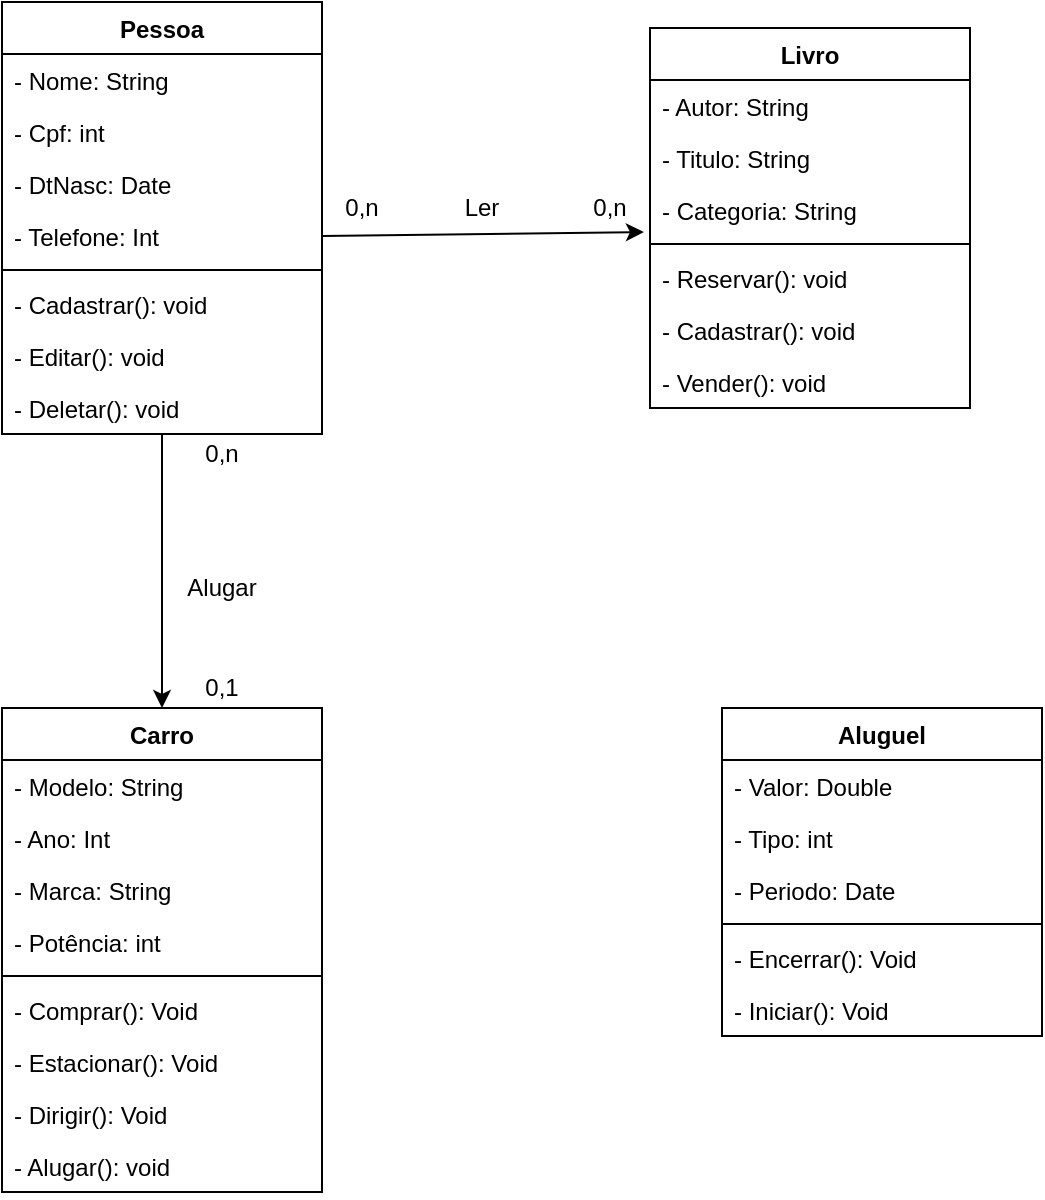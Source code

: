 <mxfile version="13.9.9" type="device"><diagram id="-wnYImMgx_IayTzBwSJR" name="Página-1"><mxGraphModel dx="1086" dy="806" grid="1" gridSize="10" guides="1" tooltips="1" connect="1" arrows="1" fold="1" page="1" pageScale="1" pageWidth="827" pageHeight="1169" math="0" shadow="0"><root><mxCell id="0"/><mxCell id="1" parent="0"/><mxCell id="Uyb75inGLvSeB5o-w7Fu-11" value="Pessoa" style="swimlane;fontStyle=1;align=center;verticalAlign=top;childLayout=stackLayout;horizontal=1;startSize=26;horizontalStack=0;resizeParent=1;resizeParentMax=0;resizeLast=0;collapsible=1;marginBottom=0;" vertex="1" parent="1"><mxGeometry x="90" y="177" width="160" height="216" as="geometry"/></mxCell><mxCell id="Uyb75inGLvSeB5o-w7Fu-2" value="- Nome: String&#10;" style="text;strokeColor=none;fillColor=none;align=left;verticalAlign=top;spacingLeft=4;spacingRight=4;overflow=hidden;rotatable=0;points=[[0,0.5],[1,0.5]];portConstraint=eastwest;" vertex="1" parent="Uyb75inGLvSeB5o-w7Fu-11"><mxGeometry y="26" width="160" height="26" as="geometry"/></mxCell><mxCell id="Uyb75inGLvSeB5o-w7Fu-3" value="- Cpf: int" style="text;strokeColor=none;fillColor=none;align=left;verticalAlign=top;spacingLeft=4;spacingRight=4;overflow=hidden;rotatable=0;points=[[0,0.5],[1,0.5]];portConstraint=eastwest;" vertex="1" parent="Uyb75inGLvSeB5o-w7Fu-11"><mxGeometry y="52" width="160" height="26" as="geometry"/></mxCell><mxCell id="Uyb75inGLvSeB5o-w7Fu-10" value="- DtNasc: Date" style="text;strokeColor=none;fillColor=none;align=left;verticalAlign=top;spacingLeft=4;spacingRight=4;overflow=hidden;rotatable=0;points=[[0,0.5],[1,0.5]];portConstraint=eastwest;" vertex="1" parent="Uyb75inGLvSeB5o-w7Fu-11"><mxGeometry y="78" width="160" height="26" as="geometry"/></mxCell><mxCell id="Uyb75inGLvSeB5o-w7Fu-4" value="- Telefone: Int" style="text;strokeColor=none;fillColor=none;align=left;verticalAlign=top;spacingLeft=4;spacingRight=4;overflow=hidden;rotatable=0;points=[[0,0.5],[1,0.5]];portConstraint=eastwest;" vertex="1" parent="Uyb75inGLvSeB5o-w7Fu-11"><mxGeometry y="104" width="160" height="26" as="geometry"/></mxCell><mxCell id="Uyb75inGLvSeB5o-w7Fu-13" value="" style="line;strokeWidth=1;fillColor=none;align=left;verticalAlign=middle;spacingTop=-1;spacingLeft=3;spacingRight=3;rotatable=0;labelPosition=right;points=[];portConstraint=eastwest;" vertex="1" parent="Uyb75inGLvSeB5o-w7Fu-11"><mxGeometry y="130" width="160" height="8" as="geometry"/></mxCell><mxCell id="Uyb75inGLvSeB5o-w7Fu-14" value="- Cadastrar(): void" style="text;strokeColor=none;fillColor=none;align=left;verticalAlign=top;spacingLeft=4;spacingRight=4;overflow=hidden;rotatable=0;points=[[0,0.5],[1,0.5]];portConstraint=eastwest;" vertex="1" parent="Uyb75inGLvSeB5o-w7Fu-11"><mxGeometry y="138" width="160" height="26" as="geometry"/></mxCell><mxCell id="Uyb75inGLvSeB5o-w7Fu-16" value="- Editar(): void" style="text;strokeColor=none;fillColor=none;align=left;verticalAlign=top;spacingLeft=4;spacingRight=4;overflow=hidden;rotatable=0;points=[[0,0.5],[1,0.5]];portConstraint=eastwest;" vertex="1" parent="Uyb75inGLvSeB5o-w7Fu-11"><mxGeometry y="164" width="160" height="26" as="geometry"/></mxCell><mxCell id="Uyb75inGLvSeB5o-w7Fu-17" value="- Deletar(): void" style="text;strokeColor=none;fillColor=none;align=left;verticalAlign=top;spacingLeft=4;spacingRight=4;overflow=hidden;rotatable=0;points=[[0,0.5],[1,0.5]];portConstraint=eastwest;" vertex="1" parent="Uyb75inGLvSeB5o-w7Fu-11"><mxGeometry y="190" width="160" height="26" as="geometry"/></mxCell><mxCell id="Uyb75inGLvSeB5o-w7Fu-19" value="Livro" style="swimlane;fontStyle=1;align=center;verticalAlign=top;childLayout=stackLayout;horizontal=1;startSize=26;horizontalStack=0;resizeParent=1;resizeParentMax=0;resizeLast=0;collapsible=1;marginBottom=0;" vertex="1" parent="1"><mxGeometry x="414" y="190" width="160" height="190" as="geometry"/></mxCell><mxCell id="Uyb75inGLvSeB5o-w7Fu-20" value="- Autor: String" style="text;strokeColor=none;fillColor=none;align=left;verticalAlign=top;spacingLeft=4;spacingRight=4;overflow=hidden;rotatable=0;points=[[0,0.5],[1,0.5]];portConstraint=eastwest;" vertex="1" parent="Uyb75inGLvSeB5o-w7Fu-19"><mxGeometry y="26" width="160" height="26" as="geometry"/></mxCell><mxCell id="Uyb75inGLvSeB5o-w7Fu-21" value="- Titulo: String" style="text;strokeColor=none;fillColor=none;align=left;verticalAlign=top;spacingLeft=4;spacingRight=4;overflow=hidden;rotatable=0;points=[[0,0.5],[1,0.5]];portConstraint=eastwest;" vertex="1" parent="Uyb75inGLvSeB5o-w7Fu-19"><mxGeometry y="52" width="160" height="26" as="geometry"/></mxCell><mxCell id="Uyb75inGLvSeB5o-w7Fu-22" value="- Categoria: String" style="text;strokeColor=none;fillColor=none;align=left;verticalAlign=top;spacingLeft=4;spacingRight=4;overflow=hidden;rotatable=0;points=[[0,0.5],[1,0.5]];portConstraint=eastwest;" vertex="1" parent="Uyb75inGLvSeB5o-w7Fu-19"><mxGeometry y="78" width="160" height="26" as="geometry"/></mxCell><mxCell id="Uyb75inGLvSeB5o-w7Fu-24" value="" style="line;strokeWidth=1;fillColor=none;align=left;verticalAlign=middle;spacingTop=-1;spacingLeft=3;spacingRight=3;rotatable=0;labelPosition=right;points=[];portConstraint=eastwest;" vertex="1" parent="Uyb75inGLvSeB5o-w7Fu-19"><mxGeometry y="104" width="160" height="8" as="geometry"/></mxCell><mxCell id="Uyb75inGLvSeB5o-w7Fu-25" value="- Reservar(): void" style="text;strokeColor=none;fillColor=none;align=left;verticalAlign=top;spacingLeft=4;spacingRight=4;overflow=hidden;rotatable=0;points=[[0,0.5],[1,0.5]];portConstraint=eastwest;" vertex="1" parent="Uyb75inGLvSeB5o-w7Fu-19"><mxGeometry y="112" width="160" height="26" as="geometry"/></mxCell><mxCell id="Uyb75inGLvSeB5o-w7Fu-26" value="- Cadastrar(): void" style="text;strokeColor=none;fillColor=none;align=left;verticalAlign=top;spacingLeft=4;spacingRight=4;overflow=hidden;rotatable=0;points=[[0,0.5],[1,0.5]];portConstraint=eastwest;" vertex="1" parent="Uyb75inGLvSeB5o-w7Fu-19"><mxGeometry y="138" width="160" height="26" as="geometry"/></mxCell><mxCell id="Uyb75inGLvSeB5o-w7Fu-29" value="- Vender(): void" style="text;strokeColor=none;fillColor=none;align=left;verticalAlign=top;spacingLeft=4;spacingRight=4;overflow=hidden;rotatable=0;points=[[0,0.5],[1,0.5]];portConstraint=eastwest;" vertex="1" parent="Uyb75inGLvSeB5o-w7Fu-19"><mxGeometry y="164" width="160" height="26" as="geometry"/></mxCell><mxCell id="Uyb75inGLvSeB5o-w7Fu-30" value="Carro" style="swimlane;fontStyle=1;align=center;verticalAlign=top;childLayout=stackLayout;horizontal=1;startSize=26;horizontalStack=0;resizeParent=1;resizeParentMax=0;resizeLast=0;collapsible=1;marginBottom=0;" vertex="1" parent="1"><mxGeometry x="90" y="530" width="160" height="242" as="geometry"/></mxCell><mxCell id="Uyb75inGLvSeB5o-w7Fu-31" value="- Modelo: String" style="text;strokeColor=none;fillColor=none;align=left;verticalAlign=top;spacingLeft=4;spacingRight=4;overflow=hidden;rotatable=0;points=[[0,0.5],[1,0.5]];portConstraint=eastwest;" vertex="1" parent="Uyb75inGLvSeB5o-w7Fu-30"><mxGeometry y="26" width="160" height="26" as="geometry"/></mxCell><mxCell id="Uyb75inGLvSeB5o-w7Fu-32" value="- Ano: Int" style="text;strokeColor=none;fillColor=none;align=left;verticalAlign=top;spacingLeft=4;spacingRight=4;overflow=hidden;rotatable=0;points=[[0,0.5],[1,0.5]];portConstraint=eastwest;" vertex="1" parent="Uyb75inGLvSeB5o-w7Fu-30"><mxGeometry y="52" width="160" height="26" as="geometry"/></mxCell><mxCell id="Uyb75inGLvSeB5o-w7Fu-33" value="- Marca: String" style="text;strokeColor=none;fillColor=none;align=left;verticalAlign=top;spacingLeft=4;spacingRight=4;overflow=hidden;rotatable=0;points=[[0,0.5],[1,0.5]];portConstraint=eastwest;" vertex="1" parent="Uyb75inGLvSeB5o-w7Fu-30"><mxGeometry y="78" width="160" height="26" as="geometry"/></mxCell><mxCell id="Uyb75inGLvSeB5o-w7Fu-38" value="- Potência: int" style="text;strokeColor=none;fillColor=none;align=left;verticalAlign=top;spacingLeft=4;spacingRight=4;overflow=hidden;rotatable=0;points=[[0,0.5],[1,0.5]];portConstraint=eastwest;" vertex="1" parent="Uyb75inGLvSeB5o-w7Fu-30"><mxGeometry y="104" width="160" height="26" as="geometry"/></mxCell><mxCell id="Uyb75inGLvSeB5o-w7Fu-34" value="" style="line;strokeWidth=1;fillColor=none;align=left;verticalAlign=middle;spacingTop=-1;spacingLeft=3;spacingRight=3;rotatable=0;labelPosition=right;points=[];portConstraint=eastwest;" vertex="1" parent="Uyb75inGLvSeB5o-w7Fu-30"><mxGeometry y="130" width="160" height="8" as="geometry"/></mxCell><mxCell id="Uyb75inGLvSeB5o-w7Fu-35" value="- Comprar(): Void " style="text;strokeColor=none;fillColor=none;align=left;verticalAlign=top;spacingLeft=4;spacingRight=4;overflow=hidden;rotatable=0;points=[[0,0.5],[1,0.5]];portConstraint=eastwest;" vertex="1" parent="Uyb75inGLvSeB5o-w7Fu-30"><mxGeometry y="138" width="160" height="26" as="geometry"/></mxCell><mxCell id="Uyb75inGLvSeB5o-w7Fu-36" value="- Estacionar(): Void" style="text;strokeColor=none;fillColor=none;align=left;verticalAlign=top;spacingLeft=4;spacingRight=4;overflow=hidden;rotatable=0;points=[[0,0.5],[1,0.5]];portConstraint=eastwest;" vertex="1" parent="Uyb75inGLvSeB5o-w7Fu-30"><mxGeometry y="164" width="160" height="26" as="geometry"/></mxCell><mxCell id="Uyb75inGLvSeB5o-w7Fu-37" value="- Dirigir(): Void" style="text;strokeColor=none;fillColor=none;align=left;verticalAlign=top;spacingLeft=4;spacingRight=4;overflow=hidden;rotatable=0;points=[[0,0.5],[1,0.5]];portConstraint=eastwest;" vertex="1" parent="Uyb75inGLvSeB5o-w7Fu-30"><mxGeometry y="190" width="160" height="26" as="geometry"/></mxCell><mxCell id="Uyb75inGLvSeB5o-w7Fu-18" value="- Alugar(): void" style="text;strokeColor=none;fillColor=none;align=left;verticalAlign=top;spacingLeft=4;spacingRight=4;overflow=hidden;rotatable=0;points=[[0,0.5],[1,0.5]];portConstraint=eastwest;" vertex="1" parent="Uyb75inGLvSeB5o-w7Fu-30"><mxGeometry y="216" width="160" height="26" as="geometry"/></mxCell><mxCell id="Uyb75inGLvSeB5o-w7Fu-39" value="" style="endArrow=classic;html=1;entryX=-0.019;entryY=0.923;entryDx=0;entryDy=0;entryPerimeter=0;exitX=1;exitY=0.5;exitDx=0;exitDy=0;endFill=1;" edge="1" parent="1" source="Uyb75inGLvSeB5o-w7Fu-4" target="Uyb75inGLvSeB5o-w7Fu-22"><mxGeometry width="50" height="50" relative="1" as="geometry"><mxPoint x="390" y="540" as="sourcePoint"/><mxPoint x="440" y="490" as="targetPoint"/><Array as="points"/></mxGeometry></mxCell><mxCell id="Uyb75inGLvSeB5o-w7Fu-40" value="" style="endArrow=none;html=1;exitX=0.5;exitY=0;exitDx=0;exitDy=0;endFill=0;startArrow=classic;startFill=1;" edge="1" parent="1" source="Uyb75inGLvSeB5o-w7Fu-30" target="Uyb75inGLvSeB5o-w7Fu-17"><mxGeometry width="50" height="50" relative="1" as="geometry"><mxPoint x="260" y="304" as="sourcePoint"/><mxPoint x="420.96" y="301.998" as="targetPoint"/><Array as="points"/></mxGeometry></mxCell><mxCell id="Uyb75inGLvSeB5o-w7Fu-41" value="Alugar" style="text;html=1;strokeColor=none;fillColor=none;align=center;verticalAlign=middle;whiteSpace=wrap;rounded=0;sketch=0;" vertex="1" parent="1"><mxGeometry x="180" y="460" width="40" height="20" as="geometry"/></mxCell><mxCell id="Uyb75inGLvSeB5o-w7Fu-42" value="0,1" style="text;html=1;strokeColor=none;fillColor=none;align=center;verticalAlign=middle;whiteSpace=wrap;rounded=0;sketch=0;" vertex="1" parent="1"><mxGeometry x="180" y="510" width="40" height="20" as="geometry"/></mxCell><mxCell id="Uyb75inGLvSeB5o-w7Fu-43" value="0,n" style="text;html=1;strokeColor=none;fillColor=none;align=center;verticalAlign=middle;whiteSpace=wrap;rounded=0;sketch=0;" vertex="1" parent="1"><mxGeometry x="180" y="393" width="40" height="20" as="geometry"/></mxCell><mxCell id="Uyb75inGLvSeB5o-w7Fu-44" value="Ler&lt;span style=&quot;color: rgba(0 , 0 , 0 , 0) ; font-family: monospace ; font-size: 0px&quot;&gt;%3CmxGraphModel%3E%3Croot%3E%3CmxCell%20id%3D%220%22%2F%3E%3CmxCell%20id%3D%221%22%20parent%3D%220%22%2F%3E%3CmxCell%20id%3D%222%22%20value%3D%220%2C1%22%20style%3D%22text%3Bhtml%3D1%3BstrokeColor%3Dnone%3BfillColor%3Dnone%3Balign%3Dcenter%3BverticalAlign%3Dmiddle%3BwhiteSpace%3Dwrap%3Brounded%3D0%3Bsketch%3D0%3B%22%20vertex%3D%221%22%20parent%3D%221%22%3E%3CmxGeometry%20x%3D%22180%22%20y%3D%22510%22%20width%3D%2240%22%20height%3D%2220%22%20as%3D%22geometry%22%2F%3E%3C%2FmxCell%3E%3C%2Froot%3E%3C%2FmxGraphModel%3E&lt;/span&gt;&lt;span style=&quot;color: rgba(0 , 0 , 0 , 0) ; font-family: monospace ; font-size: 0px&quot;&gt;%3CmxGraphModel%3E%3Croot%3E%3CmxCell%20id%3D%220%22%2F%3E%3CmxCell%20id%3D%221%22%20parent%3D%220%22%2F%3E%3CmxCell%20id%3D%222%22%20value%3D%220%2C1%22%20style%3D%22text%3Bhtml%3D1%3BstrokeColor%3Dnone%3BfillColor%3Dnone%3Balign%3Dcenter%3BverticalAlign%3Dmiddle%3BwhiteSpace%3Dwrap%3Brounded%3D0%3Bsketch%3D0%3B%22%20vertex%3D%221%22%20parent%3D%221%22%3E%3CmxGeometry%20x%3D%22180%22%20y%3D%22510%22%20width%3D%2240%22%20height%3D%2220%22%20as%3D%22geometry%22%2F%3E%3C%2FmxCell%3E%3C%2Froot%3E%3C%2FmxGraphModel%3E&lt;/span&gt;" style="text;html=1;strokeColor=none;fillColor=none;align=center;verticalAlign=middle;whiteSpace=wrap;rounded=0;sketch=0;" vertex="1" parent="1"><mxGeometry x="310" y="270" width="40" height="20" as="geometry"/></mxCell><mxCell id="Uyb75inGLvSeB5o-w7Fu-46" value="0,n" style="text;html=1;strokeColor=none;fillColor=none;align=center;verticalAlign=middle;whiteSpace=wrap;rounded=0;sketch=0;" vertex="1" parent="1"><mxGeometry x="250" y="270" width="40" height="20" as="geometry"/></mxCell><mxCell id="Uyb75inGLvSeB5o-w7Fu-47" value="0,n" style="text;html=1;strokeColor=none;fillColor=none;align=center;verticalAlign=middle;whiteSpace=wrap;rounded=0;sketch=0;" vertex="1" parent="1"><mxGeometry x="373.5" y="270" width="40" height="20" as="geometry"/></mxCell><mxCell id="Uyb75inGLvSeB5o-w7Fu-48" value="Aluguel" style="swimlane;fontStyle=1;align=center;verticalAlign=top;childLayout=stackLayout;horizontal=1;startSize=26;horizontalStack=0;resizeParent=1;resizeParentMax=0;resizeLast=0;collapsible=1;marginBottom=0;" vertex="1" parent="1"><mxGeometry x="450" y="530" width="160" height="164" as="geometry"/></mxCell><mxCell id="Uyb75inGLvSeB5o-w7Fu-49" value="- Valor: Double" style="text;strokeColor=none;fillColor=none;align=left;verticalAlign=top;spacingLeft=4;spacingRight=4;overflow=hidden;rotatable=0;points=[[0,0.5],[1,0.5]];portConstraint=eastwest;" vertex="1" parent="Uyb75inGLvSeB5o-w7Fu-48"><mxGeometry y="26" width="160" height="26" as="geometry"/></mxCell><mxCell id="Uyb75inGLvSeB5o-w7Fu-50" value="- Tipo: int" style="text;strokeColor=none;fillColor=none;align=left;verticalAlign=top;spacingLeft=4;spacingRight=4;overflow=hidden;rotatable=0;points=[[0,0.5],[1,0.5]];portConstraint=eastwest;" vertex="1" parent="Uyb75inGLvSeB5o-w7Fu-48"><mxGeometry y="52" width="160" height="26" as="geometry"/></mxCell><mxCell id="Uyb75inGLvSeB5o-w7Fu-51" value="- Periodo: Date" style="text;strokeColor=none;fillColor=none;align=left;verticalAlign=top;spacingLeft=4;spacingRight=4;overflow=hidden;rotatable=0;points=[[0,0.5],[1,0.5]];portConstraint=eastwest;" vertex="1" parent="Uyb75inGLvSeB5o-w7Fu-48"><mxGeometry y="78" width="160" height="26" as="geometry"/></mxCell><mxCell id="Uyb75inGLvSeB5o-w7Fu-52" value="" style="line;strokeWidth=1;fillColor=none;align=left;verticalAlign=middle;spacingTop=-1;spacingLeft=3;spacingRight=3;rotatable=0;labelPosition=right;points=[];portConstraint=eastwest;" vertex="1" parent="Uyb75inGLvSeB5o-w7Fu-48"><mxGeometry y="104" width="160" height="8" as="geometry"/></mxCell><mxCell id="Uyb75inGLvSeB5o-w7Fu-53" value="- Encerrar(): Void" style="text;strokeColor=none;fillColor=none;align=left;verticalAlign=top;spacingLeft=4;spacingRight=4;overflow=hidden;rotatable=0;points=[[0,0.5],[1,0.5]];portConstraint=eastwest;" vertex="1" parent="Uyb75inGLvSeB5o-w7Fu-48"><mxGeometry y="112" width="160" height="26" as="geometry"/></mxCell><mxCell id="Uyb75inGLvSeB5o-w7Fu-54" value="- Iniciar(): Void" style="text;strokeColor=none;fillColor=none;align=left;verticalAlign=top;spacingLeft=4;spacingRight=4;overflow=hidden;rotatable=0;points=[[0,0.5],[1,0.5]];portConstraint=eastwest;" vertex="1" parent="Uyb75inGLvSeB5o-w7Fu-48"><mxGeometry y="138" width="160" height="26" as="geometry"/></mxCell></root></mxGraphModel></diagram></mxfile>